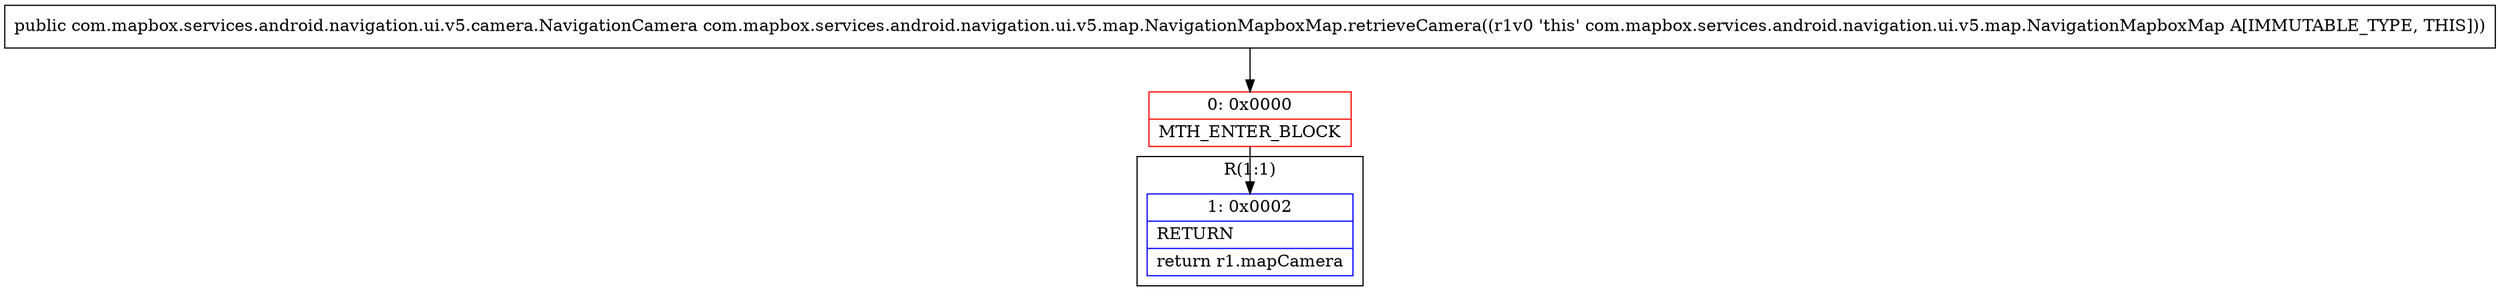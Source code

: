 digraph "CFG forcom.mapbox.services.android.navigation.ui.v5.map.NavigationMapboxMap.retrieveCamera()Lcom\/mapbox\/services\/android\/navigation\/ui\/v5\/camera\/NavigationCamera;" {
subgraph cluster_Region_802904213 {
label = "R(1:1)";
node [shape=record,color=blue];
Node_1 [shape=record,label="{1\:\ 0x0002|RETURN\l|return r1.mapCamera\l}"];
}
Node_0 [shape=record,color=red,label="{0\:\ 0x0000|MTH_ENTER_BLOCK\l}"];
MethodNode[shape=record,label="{public com.mapbox.services.android.navigation.ui.v5.camera.NavigationCamera com.mapbox.services.android.navigation.ui.v5.map.NavigationMapboxMap.retrieveCamera((r1v0 'this' com.mapbox.services.android.navigation.ui.v5.map.NavigationMapboxMap A[IMMUTABLE_TYPE, THIS])) }"];
MethodNode -> Node_0;
Node_0 -> Node_1;
}

